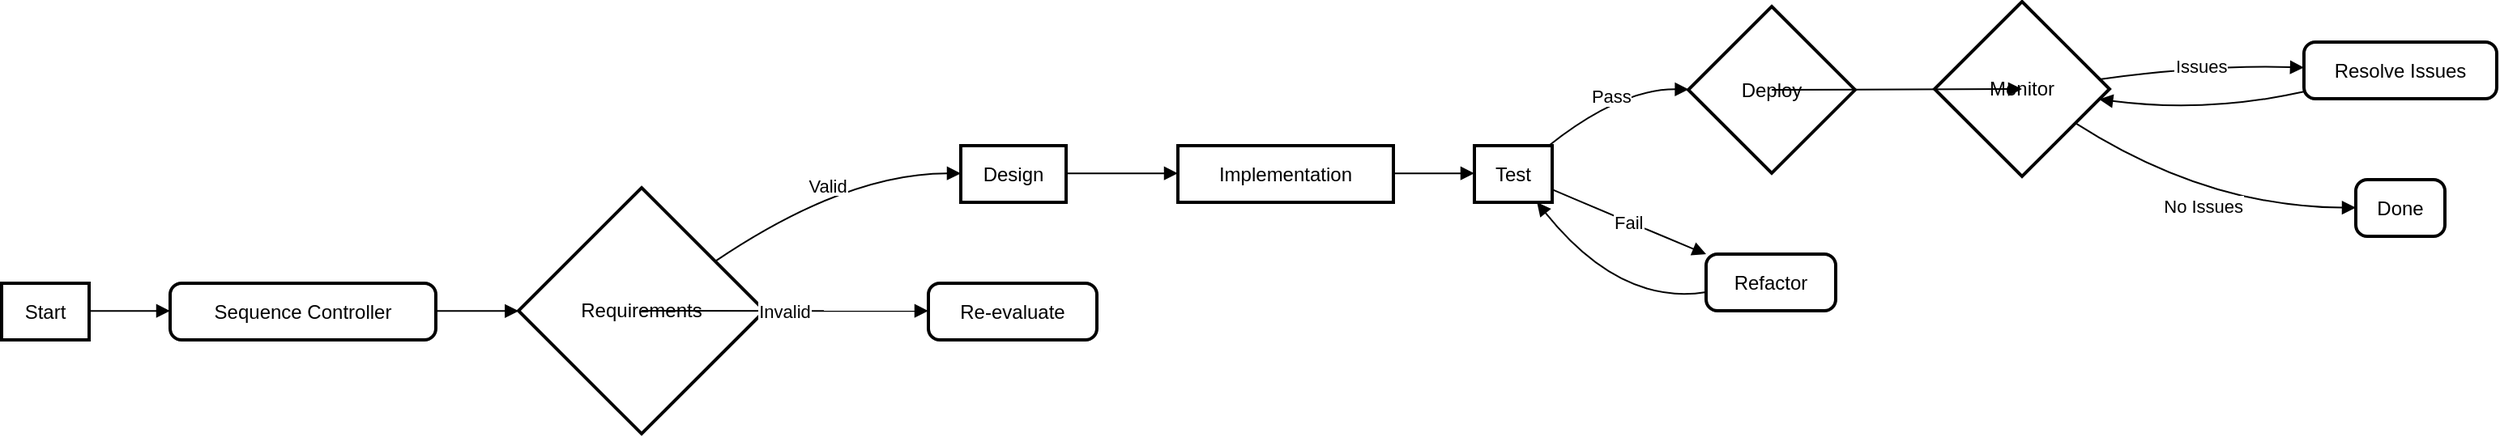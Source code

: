 <mxfile version="24.5.2" type="github">
  <diagram name="Page-1" id="bR-gLs9Rha2QtDb0moW6">
    <mxGraphModel>
      <root>
        <mxCell id="0" />
        <mxCell id="1" parent="0" />
        <mxCell id="2" value="Start" style="whiteSpace=wrap;strokeWidth=2;" vertex="1" parent="1">
          <mxGeometry y="174" width="54" height="35" as="geometry" />
        </mxCell>
        <mxCell id="3" value="Sequence Controller" style="rounded=1;absoluteArcSize=1;arcSize=14;whiteSpace=wrap;strokeWidth=2;" vertex="1" parent="1">
          <mxGeometry x="104" y="174" width="164" height="35" as="geometry" />
        </mxCell>
        <mxCell id="4" value="Requirements" style="rhombus;strokeWidth=2;whiteSpace=wrap;" vertex="1" parent="1">
          <mxGeometry x="319" y="115" width="152" height="152" as="geometry" />
        </mxCell>
        <mxCell id="5" value="Design" style="whiteSpace=wrap;strokeWidth=2;" vertex="1" parent="1">
          <mxGeometry x="592" y="89" width="65" height="35" as="geometry" />
        </mxCell>
        <mxCell id="6" value="Re-evaluate" style="rounded=1;absoluteArcSize=1;arcSize=14;whiteSpace=wrap;strokeWidth=2;" vertex="1" parent="1">
          <mxGeometry x="572" y="174" width="104" height="35" as="geometry" />
        </mxCell>
        <mxCell id="7" value="Implementation" style="whiteSpace=wrap;strokeWidth=2;" vertex="1" parent="1">
          <mxGeometry x="726" y="89" width="133" height="35" as="geometry" />
        </mxCell>
        <mxCell id="8" value="Test" style="whiteSpace=wrap;strokeWidth=2;" vertex="1" parent="1">
          <mxGeometry x="909" y="89" width="48" height="35" as="geometry" />
        </mxCell>
        <mxCell id="9" value="Deploy" style="rhombus;strokeWidth=2;whiteSpace=wrap;" vertex="1" parent="1">
          <mxGeometry x="1041" y="3" width="103" height="103" as="geometry" />
        </mxCell>
        <mxCell id="10" value="Refactor" style="rounded=1;absoluteArcSize=1;arcSize=14;whiteSpace=wrap;strokeWidth=2;" vertex="1" parent="1">
          <mxGeometry x="1052" y="156" width="80" height="35" as="geometry" />
        </mxCell>
        <mxCell id="11" value="Monitor" style="rhombus;strokeWidth=2;whiteSpace=wrap;" vertex="1" parent="1">
          <mxGeometry x="1193" width="108" height="108" as="geometry" />
        </mxCell>
        <mxCell id="12" value="Resolve Issues" style="rounded=1;absoluteArcSize=1;arcSize=14;whiteSpace=wrap;strokeWidth=2;" vertex="1" parent="1">
          <mxGeometry x="1421" y="25" width="119" height="35" as="geometry" />
        </mxCell>
        <mxCell id="13" value="Done" style="rounded=1;absoluteArcSize=1;arcSize=14;whiteSpace=wrap;strokeWidth=2;" vertex="1" parent="1">
          <mxGeometry x="1453" y="110" width="55" height="35" as="geometry" />
        </mxCell>
        <mxCell id="14" value="" style="curved=1;startArrow=none;endArrow=block;exitX=1.0;exitY=0.489;entryX=0.0;entryY=0.489;" edge="1" parent="1" source="2" target="3">
          <mxGeometry relative="1" as="geometry">
            <Array as="points" />
          </mxGeometry>
        </mxCell>
        <mxCell id="15" value="" style="curved=1;startArrow=none;endArrow=block;exitX=1.003;exitY=0.489;entryX=-0.003;entryY=0.501;" edge="1" parent="1" source="3" target="4">
          <mxGeometry relative="1" as="geometry">
            <Array as="points" />
          </mxGeometry>
        </mxCell>
        <mxCell id="16" value="Valid" style="curved=1;startArrow=none;endArrow=block;exitX=0.998;exitY=0.165;entryX=-0.005;entryY=0.489;" edge="1" parent="1" source="4" target="5">
          <mxGeometry relative="1" as="geometry">
            <Array as="points">
              <mxPoint x="521" y="106" />
            </Array>
          </mxGeometry>
        </mxCell>
        <mxCell id="17" value="Invalid" style="curved=1;startArrow=none;endArrow=block;exitX=0.998;exitY=0.501;entryX=0.003;entryY=0.489;" edge="1" parent="1" source="4" target="6">
          <mxGeometry relative="1" as="geometry">
            <Array as="points" />
          </mxGeometry>
        </mxCell>
        <mxCell id="18" value="" style="curved=1;startArrow=none;endArrow=block;exitX=1.001;exitY=0.489;entryX=0.004;entryY=0.489;" edge="1" parent="1" source="5" target="7">
          <mxGeometry relative="1" as="geometry">
            <Array as="points" />
          </mxGeometry>
        </mxCell>
        <mxCell id="19" value="" style="curved=1;startArrow=none;endArrow=block;exitX=1.003;exitY=0.489;entryX=0.007;entryY=0.489;" edge="1" parent="1" source="7" target="8">
          <mxGeometry relative="1" as="geometry">
            <Array as="points" />
          </mxGeometry>
        </mxCell>
        <mxCell id="20" value="Pass" style="curved=1;startArrow=none;endArrow=block;exitX=0.967;exitY=-0.011;entryX=-0.002;entryY=0.497;" edge="1" parent="1" source="8" target="9">
          <mxGeometry relative="1" as="geometry">
            <Array as="points">
              <mxPoint x="999" y="54" />
            </Array>
          </mxGeometry>
        </mxCell>
        <mxCell id="21" value="Fail" style="curved=1;startArrow=none;endArrow=block;exitX=1.005;exitY=0.775;entryX=0.003;entryY=0.004;" edge="1" parent="1" source="8" target="10">
          <mxGeometry relative="1" as="geometry">
            <Array as="points">
              <mxPoint x="999" y="134" />
            </Array>
          </mxGeometry>
        </mxCell>
        <mxCell id="22" value="" style="curved=1;startArrow=none;endArrow=block;exitX=0.003;exitY=0.67;entryX=0.798;entryY=0.989;" edge="1" parent="1" source="10" target="8">
          <mxGeometry relative="1" as="geometry">
            <Array as="points">
              <mxPoint x="999" y="188" />
            </Array>
          </mxGeometry>
        </mxCell>
        <mxCell id="23" value="" style="curved=1;startArrow=none;endArrow=block;exitX=0.994;exitY=0.497;entryX=0.004;entryY=0.502;" edge="1" parent="1" source="9" target="11">
          <mxGeometry relative="1" as="geometry">
            <Array as="points" />
          </mxGeometry>
        </mxCell>
        <mxCell id="24" value="Issues" style="curved=1;startArrow=none;endArrow=block;exitX=1.008;exitY=0.436;entryX=-0.002;entryY=0.45;" edge="1" parent="1" source="11" target="12">
          <mxGeometry relative="1" as="geometry">
            <Array as="points">
              <mxPoint x="1361" y="39" />
            </Array>
          </mxGeometry>
        </mxCell>
        <mxCell id="25" value="" style="curved=1;startArrow=none;endArrow=block;exitX=-0.002;exitY=0.878;entryX=1.008;entryY=0.568;" edge="1" parent="1" source="12" target="11">
          <mxGeometry relative="1" as="geometry">
            <Array as="points">
              <mxPoint x="1361" y="69" />
            </Array>
          </mxGeometry>
        </mxCell>
        <mxCell id="26" value="No Issues" style="curved=1;startArrow=none;endArrow=block;exitX=1.008;exitY=0.824;entryX=-0.003;entryY=0.494;" edge="1" parent="1" source="11" target="13">
          <mxGeometry relative="1" as="geometry">
            <Array as="points">
              <mxPoint x="1361" y="127" />
            </Array>
          </mxGeometry>
        </mxCell>
      </root>
    </mxGraphModel>
  </diagram>
</mxfile>
